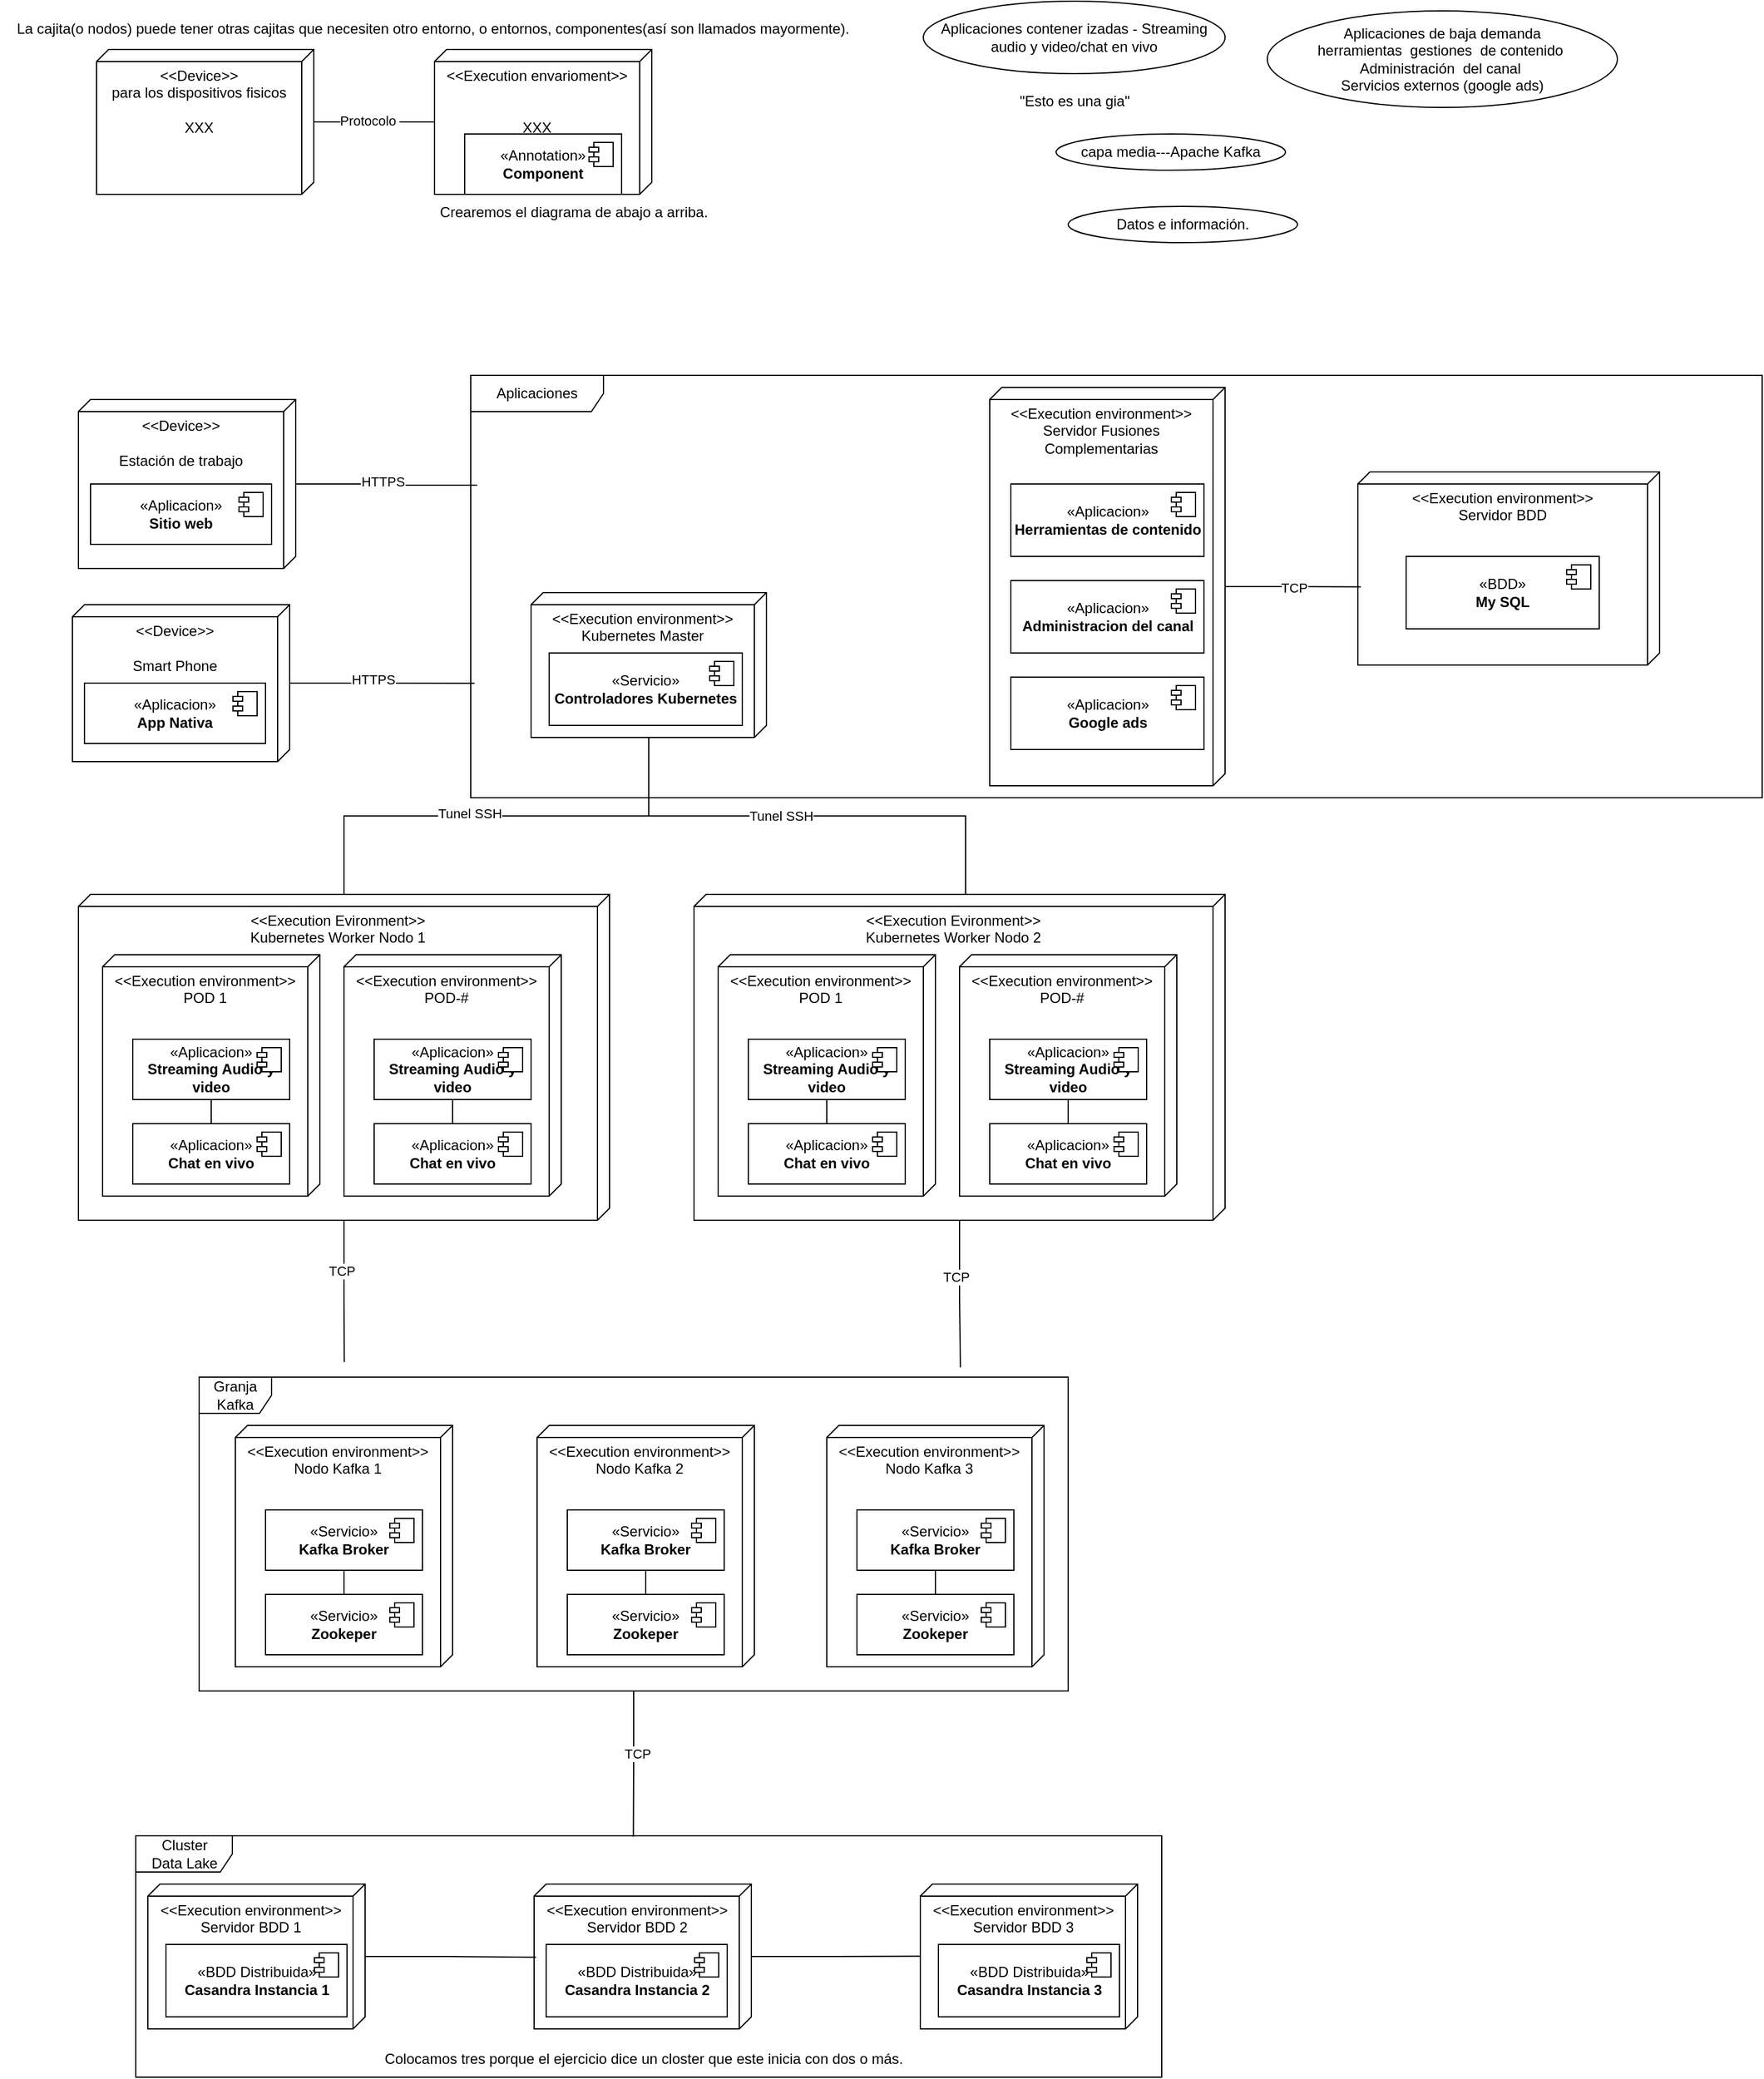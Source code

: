 <mxfile version="24.8.6">
  <diagram name="Page-1" id="89SvNmjDUWcuLCrcjwWC">
    <mxGraphModel dx="1294" dy="814" grid="1" gridSize="10" guides="1" tooltips="1" connect="1" arrows="1" fold="1" page="1" pageScale="1" pageWidth="850" pageHeight="1100" math="0" shadow="0">
      <root>
        <mxCell id="0" />
        <mxCell id="1" parent="0" />
        <mxCell id="YuM3O4q3JmLdvVF8k4OD-5" style="edgeStyle=orthogonalEdgeStyle;rounded=0;orthogonalLoop=1;jettySize=auto;html=1;endArrow=none;endFill=0;" edge="1" parent="1" source="FfrYomSvs4A9J6Yxcved-1" target="YuM3O4q3JmLdvVF8k4OD-1">
          <mxGeometry relative="1" as="geometry" />
        </mxCell>
        <mxCell id="YuM3O4q3JmLdvVF8k4OD-6" value="Protocolo&amp;nbsp;" style="edgeLabel;html=1;align=center;verticalAlign=middle;resizable=0;points=[];" vertex="1" connectable="0" parent="YuM3O4q3JmLdvVF8k4OD-5">
          <mxGeometry x="-0.095" y="1" relative="1" as="geometry">
            <mxPoint as="offset" />
          </mxGeometry>
        </mxCell>
        <mxCell id="FfrYomSvs4A9J6Yxcved-1" value="&amp;lt;&amp;lt;Device&amp;gt;&amp;gt;&lt;div&gt;para los dispositivos fisicos&lt;/div&gt;&lt;div&gt;&lt;br&gt;&lt;/div&gt;&lt;div&gt;XXX&lt;/div&gt;&lt;div&gt;&lt;br&gt;&lt;/div&gt;" style="verticalAlign=top;align=center;spacingTop=8;spacingLeft=2;spacingRight=12;shape=cube;size=10;direction=south;fontStyle=0;html=1;whiteSpace=wrap;" parent="1" vertex="1">
          <mxGeometry x="80" y="40" width="180" height="120" as="geometry" />
        </mxCell>
        <mxCell id="YuM3O4q3JmLdvVF8k4OD-1" value="&amp;lt;&amp;lt;Execution envarioment&amp;gt;&amp;gt;&lt;div&gt;&lt;br&gt;&lt;/div&gt;&lt;div&gt;&lt;br&gt;&lt;/div&gt;&lt;div&gt;XXX&lt;/div&gt;" style="verticalAlign=top;align=center;spacingTop=8;spacingLeft=2;spacingRight=12;shape=cube;size=10;direction=south;fontStyle=0;html=1;whiteSpace=wrap;" vertex="1" parent="1">
          <mxGeometry x="360" y="40" width="180" height="120" as="geometry" />
        </mxCell>
        <mxCell id="YuM3O4q3JmLdvVF8k4OD-2" value="La cajita(o nodos) puede tener otras cajitas que necesiten otro entorno, o entornos, componentes(así son llamados mayormente).&amp;nbsp;" style="text;html=1;align=center;verticalAlign=middle;resizable=0;points=[];autosize=1;strokeColor=none;fillColor=none;" vertex="1" parent="1">
          <mxGeometry y="8" width="720" height="30" as="geometry" />
        </mxCell>
        <mxCell id="YuM3O4q3JmLdvVF8k4OD-3" value="&amp;laquo;Annotation&amp;raquo;&lt;br/&gt;&lt;b&gt;Component&lt;/b&gt;" style="html=1;dropTarget=0;whiteSpace=wrap;" vertex="1" parent="1">
          <mxGeometry x="385" y="110" width="130" height="50" as="geometry" />
        </mxCell>
        <mxCell id="YuM3O4q3JmLdvVF8k4OD-4" value="" style="shape=module;jettyWidth=8;jettyHeight=4;" vertex="1" parent="YuM3O4q3JmLdvVF8k4OD-3">
          <mxGeometry x="1" width="20" height="20" relative="1" as="geometry">
            <mxPoint x="-27" y="7" as="offset" />
          </mxGeometry>
        </mxCell>
        <mxCell id="YuM3O4q3JmLdvVF8k4OD-7" value="Datos e información." style="ellipse;whiteSpace=wrap;html=1;" vertex="1" parent="1">
          <mxGeometry x="885" y="170" width="190" height="30" as="geometry" />
        </mxCell>
        <mxCell id="YuM3O4q3JmLdvVF8k4OD-8" value="capa media---Apache Kafka" style="ellipse;whiteSpace=wrap;html=1;" vertex="1" parent="1">
          <mxGeometry x="875" y="110" width="190" height="30" as="geometry" />
        </mxCell>
        <mxCell id="YuM3O4q3JmLdvVF8k4OD-9" value="Aplicaciones contener izadas - Streaming audio y video/chat en vivo" style="ellipse;whiteSpace=wrap;html=1;" vertex="1" parent="1">
          <mxGeometry x="765" width="250" height="60" as="geometry" />
        </mxCell>
        <mxCell id="YuM3O4q3JmLdvVF8k4OD-10" value="Aplicaciones de baja demanda&lt;div&gt;herramientas&amp;nbsp; gestiones&amp;nbsp; de contenido&amp;nbsp;&lt;/div&gt;&lt;div&gt;Administración&amp;nbsp; del canal&amp;nbsp;&lt;/div&gt;&lt;div&gt;Servicios externos (google ads)&lt;/div&gt;" style="ellipse;whiteSpace=wrap;html=1;" vertex="1" parent="1">
          <mxGeometry x="1050" y="8" width="290" height="80" as="geometry" />
        </mxCell>
        <mxCell id="YuM3O4q3JmLdvVF8k4OD-11" value="Crearemos el diagrama de abajo a arriba." style="text;html=1;align=center;verticalAlign=middle;resizable=0;points=[];autosize=1;strokeColor=none;fillColor=none;" vertex="1" parent="1">
          <mxGeometry x="350" y="160" width="250" height="30" as="geometry" />
        </mxCell>
        <mxCell id="YuM3O4q3JmLdvVF8k4OD-19" value="&amp;lt;&amp;lt;Execution environment&amp;gt;&amp;gt;&lt;div&gt;&lt;div&gt;Servidor BDD 1&lt;/div&gt;&lt;/div&gt;" style="verticalAlign=top;align=center;spacingTop=8;spacingLeft=2;spacingRight=12;shape=cube;size=10;direction=south;fontStyle=0;html=1;whiteSpace=wrap;" vertex="1" parent="1">
          <mxGeometry x="122.5" y="1560" width="180" height="120" as="geometry" />
        </mxCell>
        <mxCell id="YuM3O4q3JmLdvVF8k4OD-21" value="«BDD Distribuida»&lt;br&gt;&lt;b&gt;Casandra Instancia 1&lt;/b&gt;" style="html=1;dropTarget=0;whiteSpace=wrap;" vertex="1" parent="1">
          <mxGeometry x="137.5" y="1610" width="150" height="60" as="geometry" />
        </mxCell>
        <mxCell id="YuM3O4q3JmLdvVF8k4OD-22" value="" style="shape=module;jettyWidth=8;jettyHeight=4;" vertex="1" parent="YuM3O4q3JmLdvVF8k4OD-21">
          <mxGeometry x="1" width="20" height="20" relative="1" as="geometry">
            <mxPoint x="-27" y="7" as="offset" />
          </mxGeometry>
        </mxCell>
        <mxCell id="YuM3O4q3JmLdvVF8k4OD-23" value="&amp;lt;&amp;lt;Execution environment&amp;gt;&amp;gt;&lt;div&gt;&lt;div&gt;Servidor BDD 2&lt;/div&gt;&lt;/div&gt;" style="verticalAlign=top;align=center;spacingTop=8;spacingLeft=2;spacingRight=12;shape=cube;size=10;direction=south;fontStyle=0;html=1;whiteSpace=wrap;" vertex="1" parent="1">
          <mxGeometry x="442.5" y="1560" width="180" height="120" as="geometry" />
        </mxCell>
        <mxCell id="YuM3O4q3JmLdvVF8k4OD-24" value="«BDD Distribuida»&lt;br&gt;&lt;b&gt;Casandra Instancia 2&lt;/b&gt;" style="html=1;dropTarget=0;whiteSpace=wrap;" vertex="1" parent="1">
          <mxGeometry x="452.5" y="1610" width="150" height="60" as="geometry" />
        </mxCell>
        <mxCell id="YuM3O4q3JmLdvVF8k4OD-25" value="" style="shape=module;jettyWidth=8;jettyHeight=4;" vertex="1" parent="YuM3O4q3JmLdvVF8k4OD-24">
          <mxGeometry x="1" width="20" height="20" relative="1" as="geometry">
            <mxPoint x="-27" y="7" as="offset" />
          </mxGeometry>
        </mxCell>
        <mxCell id="YuM3O4q3JmLdvVF8k4OD-26" value="&amp;lt;&amp;lt;Execution environment&amp;gt;&amp;gt;&lt;div&gt;&lt;div&gt;Servidor BDD 3&lt;/div&gt;&lt;/div&gt;" style="verticalAlign=top;align=center;spacingTop=8;spacingLeft=2;spacingRight=12;shape=cube;size=10;direction=south;fontStyle=0;html=1;whiteSpace=wrap;" vertex="1" parent="1">
          <mxGeometry x="762.5" y="1560" width="180" height="120" as="geometry" />
        </mxCell>
        <mxCell id="YuM3O4q3JmLdvVF8k4OD-27" value="«BDD Distribuida»&lt;br&gt;&lt;b&gt;Casandra Instancia 3&lt;/b&gt;" style="html=1;dropTarget=0;whiteSpace=wrap;" vertex="1" parent="1">
          <mxGeometry x="777.5" y="1610" width="150" height="60" as="geometry" />
        </mxCell>
        <mxCell id="YuM3O4q3JmLdvVF8k4OD-28" value="" style="shape=module;jettyWidth=8;jettyHeight=4;" vertex="1" parent="YuM3O4q3JmLdvVF8k4OD-27">
          <mxGeometry x="1" width="20" height="20" relative="1" as="geometry">
            <mxPoint x="-27" y="7" as="offset" />
          </mxGeometry>
        </mxCell>
        <mxCell id="YuM3O4q3JmLdvVF8k4OD-31" style="edgeStyle=orthogonalEdgeStyle;rounded=0;orthogonalLoop=1;jettySize=auto;html=1;entryX=0.505;entryY=0.991;entryDx=0;entryDy=0;entryPerimeter=0;endArrow=none;endFill=0;" edge="1" parent="1" source="YuM3O4q3JmLdvVF8k4OD-19" target="YuM3O4q3JmLdvVF8k4OD-23">
          <mxGeometry relative="1" as="geometry" />
        </mxCell>
        <mxCell id="YuM3O4q3JmLdvVF8k4OD-32" style="edgeStyle=orthogonalEdgeStyle;rounded=0;orthogonalLoop=1;jettySize=auto;html=1;entryX=0.498;entryY=0.997;entryDx=0;entryDy=0;entryPerimeter=0;endArrow=none;endFill=0;" edge="1" parent="1" source="YuM3O4q3JmLdvVF8k4OD-23" target="YuM3O4q3JmLdvVF8k4OD-26">
          <mxGeometry relative="1" as="geometry" />
        </mxCell>
        <mxCell id="YuM3O4q3JmLdvVF8k4OD-33" value="Colocamos tres porque el ejercicio dice un closter que este inicia con dos o más." style="text;html=1;align=center;verticalAlign=middle;resizable=0;points=[];autosize=1;strokeColor=none;fillColor=none;" vertex="1" parent="1">
          <mxGeometry x="307.5" y="1690" width="450" height="30" as="geometry" />
        </mxCell>
        <mxCell id="YuM3O4q3JmLdvVF8k4OD-34" value="Cluster&lt;div&gt;Data Lake&lt;/div&gt;" style="shape=umlFrame;whiteSpace=wrap;html=1;pointerEvents=0;width=80;height=30;" vertex="1" parent="1">
          <mxGeometry x="112.5" y="1520" width="850" height="200" as="geometry" />
        </mxCell>
        <mxCell id="YuM3O4q3JmLdvVF8k4OD-35" value="&amp;lt;&amp;lt;Execution environment&amp;gt;&amp;gt;&lt;div&gt;Nodo Kafka 1&lt;/div&gt;" style="verticalAlign=top;align=center;spacingTop=8;spacingLeft=2;spacingRight=12;shape=cube;size=10;direction=south;fontStyle=0;html=1;whiteSpace=wrap;" vertex="1" parent="1">
          <mxGeometry x="195" y="1180" width="180" height="200" as="geometry" />
        </mxCell>
        <mxCell id="YuM3O4q3JmLdvVF8k4OD-50" style="edgeStyle=orthogonalEdgeStyle;rounded=0;orthogonalLoop=1;jettySize=auto;html=1;endArrow=none;endFill=0;" edge="1" parent="1" source="YuM3O4q3JmLdvVF8k4OD-36" target="YuM3O4q3JmLdvVF8k4OD-38">
          <mxGeometry relative="1" as="geometry" />
        </mxCell>
        <mxCell id="YuM3O4q3JmLdvVF8k4OD-36" value="«Servicio»&lt;br&gt;&lt;b&gt;Kafka Broker&lt;/b&gt;" style="html=1;dropTarget=0;whiteSpace=wrap;" vertex="1" parent="1">
          <mxGeometry x="220" y="1250" width="130" height="50" as="geometry" />
        </mxCell>
        <mxCell id="YuM3O4q3JmLdvVF8k4OD-37" value="" style="shape=module;jettyWidth=8;jettyHeight=4;" vertex="1" parent="YuM3O4q3JmLdvVF8k4OD-36">
          <mxGeometry x="1" width="20" height="20" relative="1" as="geometry">
            <mxPoint x="-27" y="7" as="offset" />
          </mxGeometry>
        </mxCell>
        <mxCell id="YuM3O4q3JmLdvVF8k4OD-38" value="«Servicio»&lt;br&gt;&lt;b&gt;Zookeper&lt;/b&gt;" style="html=1;dropTarget=0;whiteSpace=wrap;" vertex="1" parent="1">
          <mxGeometry x="220" y="1320" width="130" height="50" as="geometry" />
        </mxCell>
        <mxCell id="YuM3O4q3JmLdvVF8k4OD-39" value="" style="shape=module;jettyWidth=8;jettyHeight=4;" vertex="1" parent="YuM3O4q3JmLdvVF8k4OD-38">
          <mxGeometry x="1" width="20" height="20" relative="1" as="geometry">
            <mxPoint x="-27" y="7" as="offset" />
          </mxGeometry>
        </mxCell>
        <mxCell id="YuM3O4q3JmLdvVF8k4OD-40" value="&amp;lt;&amp;lt;Execution environment&amp;gt;&amp;gt;&lt;div&gt;Nodo Kafka 2&lt;/div&gt;" style="verticalAlign=top;align=center;spacingTop=8;spacingLeft=2;spacingRight=12;shape=cube;size=10;direction=south;fontStyle=0;html=1;whiteSpace=wrap;" vertex="1" parent="1">
          <mxGeometry x="445" y="1180" width="180" height="200" as="geometry" />
        </mxCell>
        <mxCell id="YuM3O4q3JmLdvVF8k4OD-51" style="edgeStyle=orthogonalEdgeStyle;rounded=0;orthogonalLoop=1;jettySize=auto;html=1;endArrow=none;endFill=0;" edge="1" parent="1" source="YuM3O4q3JmLdvVF8k4OD-41" target="YuM3O4q3JmLdvVF8k4OD-43">
          <mxGeometry relative="1" as="geometry" />
        </mxCell>
        <mxCell id="YuM3O4q3JmLdvVF8k4OD-41" value="«Servicio»&lt;br&gt;&lt;b&gt;Kafka Broker&lt;/b&gt;" style="html=1;dropTarget=0;whiteSpace=wrap;" vertex="1" parent="1">
          <mxGeometry x="470" y="1250" width="130" height="50" as="geometry" />
        </mxCell>
        <mxCell id="YuM3O4q3JmLdvVF8k4OD-42" value="" style="shape=module;jettyWidth=8;jettyHeight=4;" vertex="1" parent="YuM3O4q3JmLdvVF8k4OD-41">
          <mxGeometry x="1" width="20" height="20" relative="1" as="geometry">
            <mxPoint x="-27" y="7" as="offset" />
          </mxGeometry>
        </mxCell>
        <mxCell id="YuM3O4q3JmLdvVF8k4OD-43" value="«Servicio»&lt;br&gt;&lt;b&gt;Zookeper&lt;/b&gt;" style="html=1;dropTarget=0;whiteSpace=wrap;" vertex="1" parent="1">
          <mxGeometry x="470" y="1320" width="130" height="50" as="geometry" />
        </mxCell>
        <mxCell id="YuM3O4q3JmLdvVF8k4OD-44" value="" style="shape=module;jettyWidth=8;jettyHeight=4;" vertex="1" parent="YuM3O4q3JmLdvVF8k4OD-43">
          <mxGeometry x="1" width="20" height="20" relative="1" as="geometry">
            <mxPoint x="-27" y="7" as="offset" />
          </mxGeometry>
        </mxCell>
        <mxCell id="YuM3O4q3JmLdvVF8k4OD-45" value="&amp;lt;&amp;lt;Execution environment&amp;gt;&amp;gt;&lt;div&gt;Nodo Kafka 3&lt;/div&gt;" style="verticalAlign=top;align=center;spacingTop=8;spacingLeft=2;spacingRight=12;shape=cube;size=10;direction=south;fontStyle=0;html=1;whiteSpace=wrap;" vertex="1" parent="1">
          <mxGeometry x="685" y="1180" width="180" height="200" as="geometry" />
        </mxCell>
        <mxCell id="YuM3O4q3JmLdvVF8k4OD-52" style="edgeStyle=orthogonalEdgeStyle;rounded=0;orthogonalLoop=1;jettySize=auto;html=1;endArrow=none;endFill=0;" edge="1" parent="1" source="YuM3O4q3JmLdvVF8k4OD-46" target="YuM3O4q3JmLdvVF8k4OD-48">
          <mxGeometry relative="1" as="geometry" />
        </mxCell>
        <mxCell id="YuM3O4q3JmLdvVF8k4OD-46" value="«Servicio»&lt;br&gt;&lt;b&gt;Kafka Broker&lt;/b&gt;" style="html=1;dropTarget=0;whiteSpace=wrap;" vertex="1" parent="1">
          <mxGeometry x="710" y="1250" width="130" height="50" as="geometry" />
        </mxCell>
        <mxCell id="YuM3O4q3JmLdvVF8k4OD-47" value="" style="shape=module;jettyWidth=8;jettyHeight=4;" vertex="1" parent="YuM3O4q3JmLdvVF8k4OD-46">
          <mxGeometry x="1" width="20" height="20" relative="1" as="geometry">
            <mxPoint x="-27" y="7" as="offset" />
          </mxGeometry>
        </mxCell>
        <mxCell id="YuM3O4q3JmLdvVF8k4OD-48" value="«Servicio»&lt;br&gt;&lt;b&gt;Zookeper&lt;/b&gt;" style="html=1;dropTarget=0;whiteSpace=wrap;" vertex="1" parent="1">
          <mxGeometry x="710" y="1320" width="130" height="50" as="geometry" />
        </mxCell>
        <mxCell id="YuM3O4q3JmLdvVF8k4OD-49" value="" style="shape=module;jettyWidth=8;jettyHeight=4;" vertex="1" parent="YuM3O4q3JmLdvVF8k4OD-48">
          <mxGeometry x="1" width="20" height="20" relative="1" as="geometry">
            <mxPoint x="-27" y="7" as="offset" />
          </mxGeometry>
        </mxCell>
        <mxCell id="YuM3O4q3JmLdvVF8k4OD-53" value="Granja Kafka" style="shape=umlFrame;whiteSpace=wrap;html=1;pointerEvents=0;" vertex="1" parent="1">
          <mxGeometry x="165" y="1140" width="720" height="260" as="geometry" />
        </mxCell>
        <mxCell id="YuM3O4q3JmLdvVF8k4OD-88" style="edgeStyle=orthogonalEdgeStyle;rounded=0;orthogonalLoop=1;jettySize=auto;html=1;endArrow=none;endFill=0;" edge="1" parent="1" source="YuM3O4q3JmLdvVF8k4OD-55" target="YuM3O4q3JmLdvVF8k4OD-59">
          <mxGeometry relative="1" as="geometry" />
        </mxCell>
        <mxCell id="YuM3O4q3JmLdvVF8k4OD-90" value="Tunel SSH" style="edgeLabel;html=1;align=center;verticalAlign=middle;resizable=0;points=[];" vertex="1" connectable="0" parent="YuM3O4q3JmLdvVF8k4OD-88">
          <mxGeometry x="0.118" y="-2" relative="1" as="geometry">
            <mxPoint as="offset" />
          </mxGeometry>
        </mxCell>
        <mxCell id="YuM3O4q3JmLdvVF8k4OD-55" value="&amp;lt;&amp;lt;Execution environment&amp;gt;&amp;gt;&lt;div&gt;Kubernetes Master&lt;/div&gt;" style="verticalAlign=top;align=center;spacingTop=8;spacingLeft=2;spacingRight=12;shape=cube;size=10;direction=south;fontStyle=0;html=1;whiteSpace=wrap;" vertex="1" parent="1">
          <mxGeometry x="440" y="490" width="195" height="120" as="geometry" />
        </mxCell>
        <mxCell id="YuM3O4q3JmLdvVF8k4OD-56" value="«Servicio»&lt;br&gt;&lt;b&gt;Controladores Kubernetes&lt;/b&gt;" style="html=1;dropTarget=0;whiteSpace=wrap;" vertex="1" parent="1">
          <mxGeometry x="455" y="540" width="160" height="60" as="geometry" />
        </mxCell>
        <mxCell id="YuM3O4q3JmLdvVF8k4OD-57" value="" style="shape=module;jettyWidth=8;jettyHeight=4;" vertex="1" parent="YuM3O4q3JmLdvVF8k4OD-56">
          <mxGeometry x="1" width="20" height="20" relative="1" as="geometry">
            <mxPoint x="-27" y="7" as="offset" />
          </mxGeometry>
        </mxCell>
        <mxCell id="YuM3O4q3JmLdvVF8k4OD-59" value="&amp;lt;&amp;lt;Execution Evironment&amp;gt;&amp;gt;&lt;div&gt;Kubernetes Worker Nodo 1&lt;/div&gt;" style="verticalAlign=top;align=center;spacingTop=8;spacingLeft=2;spacingRight=12;shape=cube;size=10;direction=south;fontStyle=0;html=1;whiteSpace=wrap;" vertex="1" parent="1">
          <mxGeometry x="65" y="740" width="440" height="270" as="geometry" />
        </mxCell>
        <mxCell id="YuM3O4q3JmLdvVF8k4OD-60" value="&amp;lt;&amp;lt;Execution environment&amp;gt;&amp;gt;&lt;div&gt;POD 1&lt;/div&gt;" style="verticalAlign=top;align=center;spacingTop=8;spacingLeft=2;spacingRight=12;shape=cube;size=10;direction=south;fontStyle=0;html=1;whiteSpace=wrap;" vertex="1" parent="1">
          <mxGeometry x="85" y="790" width="180" height="200" as="geometry" />
        </mxCell>
        <mxCell id="YuM3O4q3JmLdvVF8k4OD-61" style="edgeStyle=orthogonalEdgeStyle;rounded=0;orthogonalLoop=1;jettySize=auto;html=1;endArrow=none;endFill=0;" edge="1" parent="1" source="YuM3O4q3JmLdvVF8k4OD-62" target="YuM3O4q3JmLdvVF8k4OD-64">
          <mxGeometry relative="1" as="geometry" />
        </mxCell>
        <mxCell id="YuM3O4q3JmLdvVF8k4OD-62" value="«Aplicacion»&lt;br&gt;&lt;b&gt;Streaming Audio y video&lt;/b&gt;" style="html=1;dropTarget=0;whiteSpace=wrap;" vertex="1" parent="1">
          <mxGeometry x="110" y="860" width="130" height="50" as="geometry" />
        </mxCell>
        <mxCell id="YuM3O4q3JmLdvVF8k4OD-63" value="" style="shape=module;jettyWidth=8;jettyHeight=4;" vertex="1" parent="YuM3O4q3JmLdvVF8k4OD-62">
          <mxGeometry x="1" width="20" height="20" relative="1" as="geometry">
            <mxPoint x="-27" y="7" as="offset" />
          </mxGeometry>
        </mxCell>
        <mxCell id="YuM3O4q3JmLdvVF8k4OD-64" value="«Aplicacion»&lt;br&gt;&lt;b&gt;Chat en vivo&lt;/b&gt;" style="html=1;dropTarget=0;whiteSpace=wrap;" vertex="1" parent="1">
          <mxGeometry x="110" y="930" width="130" height="50" as="geometry" />
        </mxCell>
        <mxCell id="YuM3O4q3JmLdvVF8k4OD-65" value="" style="shape=module;jettyWidth=8;jettyHeight=4;" vertex="1" parent="YuM3O4q3JmLdvVF8k4OD-64">
          <mxGeometry x="1" width="20" height="20" relative="1" as="geometry">
            <mxPoint x="-27" y="7" as="offset" />
          </mxGeometry>
        </mxCell>
        <mxCell id="YuM3O4q3JmLdvVF8k4OD-66" value="&amp;lt;&amp;lt;Execution environment&amp;gt;&amp;gt;&lt;div&gt;POD-#&lt;/div&gt;" style="verticalAlign=top;align=center;spacingTop=8;spacingLeft=2;spacingRight=12;shape=cube;size=10;direction=south;fontStyle=0;html=1;whiteSpace=wrap;" vertex="1" parent="1">
          <mxGeometry x="285" y="790" width="180" height="200" as="geometry" />
        </mxCell>
        <mxCell id="YuM3O4q3JmLdvVF8k4OD-67" style="edgeStyle=orthogonalEdgeStyle;rounded=0;orthogonalLoop=1;jettySize=auto;html=1;endArrow=none;endFill=0;" edge="1" parent="1" source="YuM3O4q3JmLdvVF8k4OD-68" target="YuM3O4q3JmLdvVF8k4OD-70">
          <mxGeometry relative="1" as="geometry" />
        </mxCell>
        <mxCell id="YuM3O4q3JmLdvVF8k4OD-68" value="«Aplicacion»&lt;br&gt;&lt;b&gt;Streaming Audio y video&lt;/b&gt;" style="html=1;dropTarget=0;whiteSpace=wrap;" vertex="1" parent="1">
          <mxGeometry x="310" y="860" width="130" height="50" as="geometry" />
        </mxCell>
        <mxCell id="YuM3O4q3JmLdvVF8k4OD-69" value="" style="shape=module;jettyWidth=8;jettyHeight=4;" vertex="1" parent="YuM3O4q3JmLdvVF8k4OD-68">
          <mxGeometry x="1" width="20" height="20" relative="1" as="geometry">
            <mxPoint x="-27" y="7" as="offset" />
          </mxGeometry>
        </mxCell>
        <mxCell id="YuM3O4q3JmLdvVF8k4OD-70" value="«Aplicacion»&lt;br&gt;&lt;b&gt;Chat en vivo&lt;/b&gt;" style="html=1;dropTarget=0;whiteSpace=wrap;" vertex="1" parent="1">
          <mxGeometry x="310" y="930" width="130" height="50" as="geometry" />
        </mxCell>
        <mxCell id="YuM3O4q3JmLdvVF8k4OD-71" value="" style="shape=module;jettyWidth=8;jettyHeight=4;" vertex="1" parent="YuM3O4q3JmLdvVF8k4OD-70">
          <mxGeometry x="1" width="20" height="20" relative="1" as="geometry">
            <mxPoint x="-27" y="7" as="offset" />
          </mxGeometry>
        </mxCell>
        <mxCell id="YuM3O4q3JmLdvVF8k4OD-72" value="&amp;lt;&amp;lt;Execution Evironment&amp;gt;&amp;gt;&lt;div&gt;Kubernetes Worker Nodo 2&lt;/div&gt;" style="verticalAlign=top;align=center;spacingTop=8;spacingLeft=2;spacingRight=12;shape=cube;size=10;direction=south;fontStyle=0;html=1;whiteSpace=wrap;" vertex="1" parent="1">
          <mxGeometry x="575" y="740" width="440" height="270" as="geometry" />
        </mxCell>
        <mxCell id="YuM3O4q3JmLdvVF8k4OD-73" value="&amp;lt;&amp;lt;Execution environment&amp;gt;&amp;gt;&lt;div&gt;POD 1&lt;/div&gt;" style="verticalAlign=top;align=center;spacingTop=8;spacingLeft=2;spacingRight=12;shape=cube;size=10;direction=south;fontStyle=0;html=1;whiteSpace=wrap;" vertex="1" parent="1">
          <mxGeometry x="595" y="790" width="180" height="200" as="geometry" />
        </mxCell>
        <mxCell id="YuM3O4q3JmLdvVF8k4OD-74" style="edgeStyle=orthogonalEdgeStyle;rounded=0;orthogonalLoop=1;jettySize=auto;html=1;endArrow=none;endFill=0;" edge="1" parent="1" source="YuM3O4q3JmLdvVF8k4OD-75" target="YuM3O4q3JmLdvVF8k4OD-77">
          <mxGeometry relative="1" as="geometry" />
        </mxCell>
        <mxCell id="YuM3O4q3JmLdvVF8k4OD-75" value="«Aplicacion»&lt;br&gt;&lt;b&gt;Streaming Audio y video&lt;/b&gt;" style="html=1;dropTarget=0;whiteSpace=wrap;" vertex="1" parent="1">
          <mxGeometry x="620" y="860" width="130" height="50" as="geometry" />
        </mxCell>
        <mxCell id="YuM3O4q3JmLdvVF8k4OD-76" value="" style="shape=module;jettyWidth=8;jettyHeight=4;" vertex="1" parent="YuM3O4q3JmLdvVF8k4OD-75">
          <mxGeometry x="1" width="20" height="20" relative="1" as="geometry">
            <mxPoint x="-27" y="7" as="offset" />
          </mxGeometry>
        </mxCell>
        <mxCell id="YuM3O4q3JmLdvVF8k4OD-77" value="«Aplicacion»&lt;br&gt;&lt;b&gt;Chat en vivo&lt;/b&gt;" style="html=1;dropTarget=0;whiteSpace=wrap;" vertex="1" parent="1">
          <mxGeometry x="620" y="930" width="130" height="50" as="geometry" />
        </mxCell>
        <mxCell id="YuM3O4q3JmLdvVF8k4OD-78" value="" style="shape=module;jettyWidth=8;jettyHeight=4;" vertex="1" parent="YuM3O4q3JmLdvVF8k4OD-77">
          <mxGeometry x="1" width="20" height="20" relative="1" as="geometry">
            <mxPoint x="-27" y="7" as="offset" />
          </mxGeometry>
        </mxCell>
        <mxCell id="YuM3O4q3JmLdvVF8k4OD-79" value="&amp;lt;&amp;lt;Execution environment&amp;gt;&amp;gt;&lt;div&gt;POD-#&lt;/div&gt;" style="verticalAlign=top;align=center;spacingTop=8;spacingLeft=2;spacingRight=12;shape=cube;size=10;direction=south;fontStyle=0;html=1;whiteSpace=wrap;" vertex="1" parent="1">
          <mxGeometry x="795" y="790" width="180" height="200" as="geometry" />
        </mxCell>
        <mxCell id="YuM3O4q3JmLdvVF8k4OD-80" style="edgeStyle=orthogonalEdgeStyle;rounded=0;orthogonalLoop=1;jettySize=auto;html=1;endArrow=none;endFill=0;" edge="1" parent="1" source="YuM3O4q3JmLdvVF8k4OD-81" target="YuM3O4q3JmLdvVF8k4OD-83">
          <mxGeometry relative="1" as="geometry" />
        </mxCell>
        <mxCell id="YuM3O4q3JmLdvVF8k4OD-81" value="«Aplicacion»&lt;br&gt;&lt;b&gt;Streaming Audio y video&lt;/b&gt;" style="html=1;dropTarget=0;whiteSpace=wrap;" vertex="1" parent="1">
          <mxGeometry x="820" y="860" width="130" height="50" as="geometry" />
        </mxCell>
        <mxCell id="YuM3O4q3JmLdvVF8k4OD-82" value="" style="shape=module;jettyWidth=8;jettyHeight=4;" vertex="1" parent="YuM3O4q3JmLdvVF8k4OD-81">
          <mxGeometry x="1" width="20" height="20" relative="1" as="geometry">
            <mxPoint x="-27" y="7" as="offset" />
          </mxGeometry>
        </mxCell>
        <mxCell id="YuM3O4q3JmLdvVF8k4OD-83" value="«Aplicacion»&lt;br&gt;&lt;b&gt;Chat en vivo&lt;/b&gt;" style="html=1;dropTarget=0;whiteSpace=wrap;" vertex="1" parent="1">
          <mxGeometry x="820" y="930" width="130" height="50" as="geometry" />
        </mxCell>
        <mxCell id="YuM3O4q3JmLdvVF8k4OD-84" value="" style="shape=module;jettyWidth=8;jettyHeight=4;" vertex="1" parent="YuM3O4q3JmLdvVF8k4OD-83">
          <mxGeometry x="1" width="20" height="20" relative="1" as="geometry">
            <mxPoint x="-27" y="7" as="offset" />
          </mxGeometry>
        </mxCell>
        <mxCell id="YuM3O4q3JmLdvVF8k4OD-85" style="edgeStyle=orthogonalEdgeStyle;rounded=0;orthogonalLoop=1;jettySize=auto;html=1;entryX=0;entryY=0;entryDx=0;entryDy=215;entryPerimeter=0;endArrow=none;endFill=0;" edge="1" parent="1" source="YuM3O4q3JmLdvVF8k4OD-55" target="YuM3O4q3JmLdvVF8k4OD-72">
          <mxGeometry relative="1" as="geometry" />
        </mxCell>
        <mxCell id="YuM3O4q3JmLdvVF8k4OD-91" value="Tunel SSH" style="edgeLabel;html=1;align=center;verticalAlign=middle;resizable=0;points=[];" vertex="1" connectable="0" parent="YuM3O4q3JmLdvVF8k4OD-85">
          <mxGeometry x="-0.113" relative="1" as="geometry">
            <mxPoint as="offset" />
          </mxGeometry>
        </mxCell>
        <mxCell id="YuM3O4q3JmLdvVF8k4OD-89" value="&quot;Esto es una gia&quot;" style="text;html=1;align=center;verticalAlign=middle;resizable=0;points=[];autosize=1;strokeColor=none;fillColor=none;" vertex="1" parent="1">
          <mxGeometry x="835" y="68" width="110" height="30" as="geometry" />
        </mxCell>
        <mxCell id="YuM3O4q3JmLdvVF8k4OD-92" style="edgeStyle=orthogonalEdgeStyle;rounded=0;orthogonalLoop=1;jettySize=auto;html=1;entryX=0.167;entryY=-0.048;entryDx=0;entryDy=0;entryPerimeter=0;endArrow=none;endFill=0;" edge="1" parent="1" source="YuM3O4q3JmLdvVF8k4OD-59" target="YuM3O4q3JmLdvVF8k4OD-53">
          <mxGeometry relative="1" as="geometry" />
        </mxCell>
        <mxCell id="YuM3O4q3JmLdvVF8k4OD-95" value="TCP" style="edgeLabel;html=1;align=center;verticalAlign=middle;resizable=0;points=[];" vertex="1" connectable="0" parent="YuM3O4q3JmLdvVF8k4OD-92">
          <mxGeometry x="-0.352" y="-2" relative="1" as="geometry">
            <mxPoint y="4" as="offset" />
          </mxGeometry>
        </mxCell>
        <mxCell id="YuM3O4q3JmLdvVF8k4OD-93" style="edgeStyle=orthogonalEdgeStyle;rounded=0;orthogonalLoop=1;jettySize=auto;html=1;entryX=0.876;entryY=-0.031;entryDx=0;entryDy=0;entryPerimeter=0;endArrow=none;endFill=0;" edge="1" parent="1" source="YuM3O4q3JmLdvVF8k4OD-72" target="YuM3O4q3JmLdvVF8k4OD-53">
          <mxGeometry relative="1" as="geometry" />
        </mxCell>
        <mxCell id="YuM3O4q3JmLdvVF8k4OD-94" value="TCP" style="edgeLabel;html=1;align=center;verticalAlign=middle;resizable=0;points=[];" vertex="1" connectable="0" parent="YuM3O4q3JmLdvVF8k4OD-93">
          <mxGeometry x="-0.233" y="-3" relative="1" as="geometry">
            <mxPoint as="offset" />
          </mxGeometry>
        </mxCell>
        <mxCell id="YuM3O4q3JmLdvVF8k4OD-97" value="&amp;lt;&amp;lt;Execution environment&amp;gt;&amp;gt;&lt;div&gt;Servidor Fusiones Complementarias&lt;/div&gt;&lt;div&gt;&lt;br&gt;&lt;/div&gt;" style="verticalAlign=top;align=center;spacingTop=8;spacingLeft=2;spacingRight=12;shape=cube;size=10;direction=south;fontStyle=0;html=1;whiteSpace=wrap;" vertex="1" parent="1">
          <mxGeometry x="820" y="320" width="195" height="330" as="geometry" />
        </mxCell>
        <mxCell id="YuM3O4q3JmLdvVF8k4OD-98" value="«Aplicacion»&lt;br&gt;&lt;b&gt;Herramientas de contenido&lt;/b&gt;" style="html=1;dropTarget=0;whiteSpace=wrap;" vertex="1" parent="1">
          <mxGeometry x="837.5" y="400" width="160" height="60" as="geometry" />
        </mxCell>
        <mxCell id="YuM3O4q3JmLdvVF8k4OD-99" value="" style="shape=module;jettyWidth=8;jettyHeight=4;" vertex="1" parent="YuM3O4q3JmLdvVF8k4OD-98">
          <mxGeometry x="1" width="20" height="20" relative="1" as="geometry">
            <mxPoint x="-27" y="7" as="offset" />
          </mxGeometry>
        </mxCell>
        <mxCell id="YuM3O4q3JmLdvVF8k4OD-100" value="«Aplicacion»&lt;br&gt;&lt;b&gt;Administracion del canal&lt;/b&gt;" style="html=1;dropTarget=0;whiteSpace=wrap;" vertex="1" parent="1">
          <mxGeometry x="837.5" y="480" width="160" height="60" as="geometry" />
        </mxCell>
        <mxCell id="YuM3O4q3JmLdvVF8k4OD-101" value="" style="shape=module;jettyWidth=8;jettyHeight=4;" vertex="1" parent="YuM3O4q3JmLdvVF8k4OD-100">
          <mxGeometry x="1" width="20" height="20" relative="1" as="geometry">
            <mxPoint x="-27" y="7" as="offset" />
          </mxGeometry>
        </mxCell>
        <mxCell id="YuM3O4q3JmLdvVF8k4OD-102" value="«Aplicacion»&lt;br&gt;&lt;b&gt;Google ads&lt;/b&gt;" style="html=1;dropTarget=0;whiteSpace=wrap;" vertex="1" parent="1">
          <mxGeometry x="837.5" y="560" width="160" height="60" as="geometry" />
        </mxCell>
        <mxCell id="YuM3O4q3JmLdvVF8k4OD-103" value="" style="shape=module;jettyWidth=8;jettyHeight=4;" vertex="1" parent="YuM3O4q3JmLdvVF8k4OD-102">
          <mxGeometry x="1" width="20" height="20" relative="1" as="geometry">
            <mxPoint x="-27" y="7" as="offset" />
          </mxGeometry>
        </mxCell>
        <mxCell id="YuM3O4q3JmLdvVF8k4OD-104" value="&amp;lt;&amp;lt;Execution environment&amp;gt;&amp;gt;&lt;div&gt;Servidor BDD&lt;/div&gt;" style="verticalAlign=top;align=center;spacingTop=8;spacingLeft=2;spacingRight=12;shape=cube;size=10;direction=south;fontStyle=0;html=1;whiteSpace=wrap;" vertex="1" parent="1">
          <mxGeometry x="1125" y="390" width="250" height="160" as="geometry" />
        </mxCell>
        <mxCell id="YuM3O4q3JmLdvVF8k4OD-105" value="«BDD»&lt;br&gt;&lt;b&gt;My SQL&lt;/b&gt;" style="html=1;dropTarget=0;whiteSpace=wrap;" vertex="1" parent="1">
          <mxGeometry x="1165" y="460" width="160" height="60" as="geometry" />
        </mxCell>
        <mxCell id="YuM3O4q3JmLdvVF8k4OD-106" value="" style="shape=module;jettyWidth=8;jettyHeight=4;" vertex="1" parent="YuM3O4q3JmLdvVF8k4OD-105">
          <mxGeometry x="1" width="20" height="20" relative="1" as="geometry">
            <mxPoint x="-27" y="7" as="offset" />
          </mxGeometry>
        </mxCell>
        <mxCell id="YuM3O4q3JmLdvVF8k4OD-108" style="edgeStyle=orthogonalEdgeStyle;rounded=0;orthogonalLoop=1;jettySize=auto;html=1;entryX=0.595;entryY=0.99;entryDx=0;entryDy=0;entryPerimeter=0;endArrow=none;endFill=0;" edge="1" parent="1" source="YuM3O4q3JmLdvVF8k4OD-97" target="YuM3O4q3JmLdvVF8k4OD-104">
          <mxGeometry relative="1" as="geometry" />
        </mxCell>
        <mxCell id="YuM3O4q3JmLdvVF8k4OD-109" value="TCP" style="edgeLabel;html=1;align=center;verticalAlign=middle;resizable=0;points=[];" vertex="1" connectable="0" parent="YuM3O4q3JmLdvVF8k4OD-108">
          <mxGeometry x="0.013" y="-1" relative="1" as="geometry">
            <mxPoint as="offset" />
          </mxGeometry>
        </mxCell>
        <mxCell id="YuM3O4q3JmLdvVF8k4OD-110" value="&amp;lt;&amp;lt;Device&amp;gt;&amp;gt;&lt;div&gt;&lt;br&gt;&lt;/div&gt;&lt;div&gt;Estación de trabajo&lt;/div&gt;&lt;div&gt;&lt;br&gt;&lt;/div&gt;" style="verticalAlign=top;align=center;spacingTop=8;spacingLeft=2;spacingRight=12;shape=cube;size=10;direction=south;fontStyle=0;html=1;whiteSpace=wrap;" vertex="1" parent="1">
          <mxGeometry x="65" y="330" width="180" height="140" as="geometry" />
        </mxCell>
        <mxCell id="YuM3O4q3JmLdvVF8k4OD-112" value="Aplicaciones" style="shape=umlFrame;whiteSpace=wrap;html=1;pointerEvents=0;width=110;height=30;" vertex="1" parent="1">
          <mxGeometry x="390" y="310" width="1070" height="350" as="geometry" />
        </mxCell>
        <mxCell id="YuM3O4q3JmLdvVF8k4OD-113" value="&amp;lt;&amp;lt;Device&amp;gt;&amp;gt;&lt;div&gt;&lt;br&gt;&lt;/div&gt;&lt;div&gt;Smart Phone&lt;/div&gt;&lt;div&gt;&lt;br&gt;&lt;/div&gt;" style="verticalAlign=top;align=center;spacingTop=8;spacingLeft=2;spacingRight=12;shape=cube;size=10;direction=south;fontStyle=0;html=1;whiteSpace=wrap;" vertex="1" parent="1">
          <mxGeometry x="60" y="500" width="180" height="130" as="geometry" />
        </mxCell>
        <mxCell id="YuM3O4q3JmLdvVF8k4OD-114" value="«Aplicacion»&lt;br&gt;&lt;b&gt;Sitio web&lt;/b&gt;" style="html=1;dropTarget=0;whiteSpace=wrap;" vertex="1" parent="1">
          <mxGeometry x="75" y="400" width="150" height="50" as="geometry" />
        </mxCell>
        <mxCell id="YuM3O4q3JmLdvVF8k4OD-115" value="" style="shape=module;jettyWidth=8;jettyHeight=4;" vertex="1" parent="YuM3O4q3JmLdvVF8k4OD-114">
          <mxGeometry x="1" width="20" height="20" relative="1" as="geometry">
            <mxPoint x="-27" y="7" as="offset" />
          </mxGeometry>
        </mxCell>
        <mxCell id="YuM3O4q3JmLdvVF8k4OD-116" value="«Aplicacion»&lt;br&gt;&lt;b&gt;App Nativa&lt;/b&gt;" style="html=1;dropTarget=0;whiteSpace=wrap;" vertex="1" parent="1">
          <mxGeometry x="70" y="565" width="150" height="50" as="geometry" />
        </mxCell>
        <mxCell id="YuM3O4q3JmLdvVF8k4OD-117" value="" style="shape=module;jettyWidth=8;jettyHeight=4;" vertex="1" parent="YuM3O4q3JmLdvVF8k4OD-116">
          <mxGeometry x="1" width="20" height="20" relative="1" as="geometry">
            <mxPoint x="-27" y="7" as="offset" />
          </mxGeometry>
        </mxCell>
        <mxCell id="YuM3O4q3JmLdvVF8k4OD-118" style="edgeStyle=orthogonalEdgeStyle;rounded=0;orthogonalLoop=1;jettySize=auto;html=1;entryX=0.005;entryY=0.26;entryDx=0;entryDy=0;entryPerimeter=0;endArrow=none;endFill=0;" edge="1" parent="1" source="YuM3O4q3JmLdvVF8k4OD-110" target="YuM3O4q3JmLdvVF8k4OD-112">
          <mxGeometry relative="1" as="geometry" />
        </mxCell>
        <mxCell id="YuM3O4q3JmLdvVF8k4OD-120" value="HTTPS" style="edgeLabel;html=1;align=center;verticalAlign=middle;resizable=0;points=[];" vertex="1" connectable="0" parent="YuM3O4q3JmLdvVF8k4OD-118">
          <mxGeometry x="-0.058" y="2" relative="1" as="geometry">
            <mxPoint as="offset" />
          </mxGeometry>
        </mxCell>
        <mxCell id="YuM3O4q3JmLdvVF8k4OD-121" style="edgeStyle=orthogonalEdgeStyle;rounded=0;orthogonalLoop=1;jettySize=auto;html=1;entryX=0.003;entryY=0.729;entryDx=0;entryDy=0;entryPerimeter=0;endArrow=none;endFill=0;" edge="1" parent="1" source="YuM3O4q3JmLdvVF8k4OD-113" target="YuM3O4q3JmLdvVF8k4OD-112">
          <mxGeometry relative="1" as="geometry" />
        </mxCell>
        <mxCell id="YuM3O4q3JmLdvVF8k4OD-122" value="HTTPS" style="edgeLabel;html=1;align=center;verticalAlign=middle;resizable=0;points=[];" vertex="1" connectable="0" parent="YuM3O4q3JmLdvVF8k4OD-121">
          <mxGeometry x="-0.087" y="3" relative="1" as="geometry">
            <mxPoint x="-1" as="offset" />
          </mxGeometry>
        </mxCell>
        <mxCell id="YuM3O4q3JmLdvVF8k4OD-123" style="edgeStyle=orthogonalEdgeStyle;rounded=0;orthogonalLoop=1;jettySize=auto;html=1;entryX=0.485;entryY=0.004;entryDx=0;entryDy=0;entryPerimeter=0;endArrow=none;endFill=0;" edge="1" parent="1" source="YuM3O4q3JmLdvVF8k4OD-53" target="YuM3O4q3JmLdvVF8k4OD-34">
          <mxGeometry relative="1" as="geometry" />
        </mxCell>
        <mxCell id="YuM3O4q3JmLdvVF8k4OD-124" value="TCP" style="edgeLabel;html=1;align=center;verticalAlign=middle;resizable=0;points=[];" vertex="1" connectable="0" parent="YuM3O4q3JmLdvVF8k4OD-123">
          <mxGeometry x="-0.135" y="3" relative="1" as="geometry">
            <mxPoint y="-1" as="offset" />
          </mxGeometry>
        </mxCell>
      </root>
    </mxGraphModel>
  </diagram>
</mxfile>
